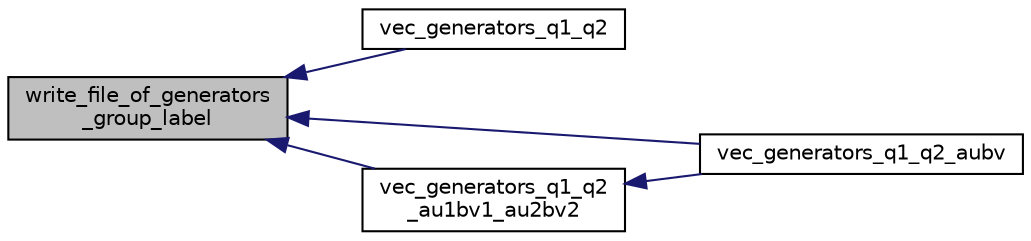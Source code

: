 digraph "write_file_of_generators_group_label"
{
  edge [fontname="Helvetica",fontsize="10",labelfontname="Helvetica",labelfontsize="10"];
  node [fontname="Helvetica",fontsize="10",shape=record];
  rankdir="LR";
  Node3824 [label="write_file_of_generators\l_group_label",height=0.2,width=0.4,color="black", fillcolor="grey75", style="filled", fontcolor="black"];
  Node3824 -> Node3825 [dir="back",color="midnightblue",fontsize="10",style="solid",fontname="Helvetica"];
  Node3825 [label="vec_generators_q1_q2",height=0.2,width=0.4,color="black", fillcolor="white", style="filled",URL="$d0/dd3/perm__group__gens_8_c.html#ac70761795da8630f4939bc3e00707d79"];
  Node3824 -> Node3826 [dir="back",color="midnightblue",fontsize="10",style="solid",fontname="Helvetica"];
  Node3826 [label="vec_generators_q1_q2_aubv",height=0.2,width=0.4,color="black", fillcolor="white", style="filled",URL="$d0/dd3/perm__group__gens_8_c.html#a0b5ce8828dd8a35cbfec4450f0d76edc"];
  Node3824 -> Node3827 [dir="back",color="midnightblue",fontsize="10",style="solid",fontname="Helvetica"];
  Node3827 [label="vec_generators_q1_q2\l_au1bv1_au2bv2",height=0.2,width=0.4,color="black", fillcolor="white", style="filled",URL="$d0/dd3/perm__group__gens_8_c.html#aee37285cfb5987a4fc1f5c7580865175"];
  Node3827 -> Node3826 [dir="back",color="midnightblue",fontsize="10",style="solid",fontname="Helvetica"];
}
